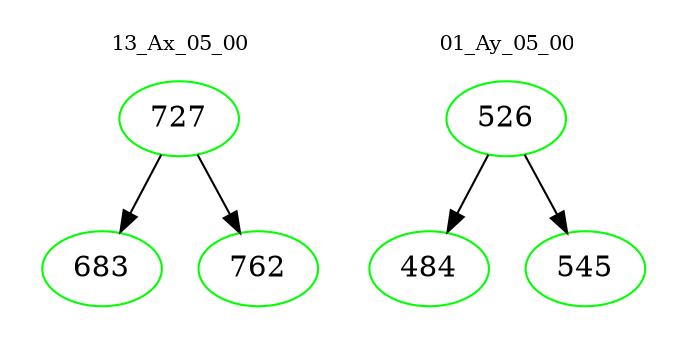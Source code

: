 digraph{
subgraph cluster_0 {
color = white
label = "13_Ax_05_00";
fontsize=10;
T0_727 [label="727", color="green"]
T0_727 -> T0_683 [color="black"]
T0_683 [label="683", color="green"]
T0_727 -> T0_762 [color="black"]
T0_762 [label="762", color="green"]
}
subgraph cluster_1 {
color = white
label = "01_Ay_05_00";
fontsize=10;
T1_526 [label="526", color="green"]
T1_526 -> T1_484 [color="black"]
T1_484 [label="484", color="green"]
T1_526 -> T1_545 [color="black"]
T1_545 [label="545", color="green"]
}
}
